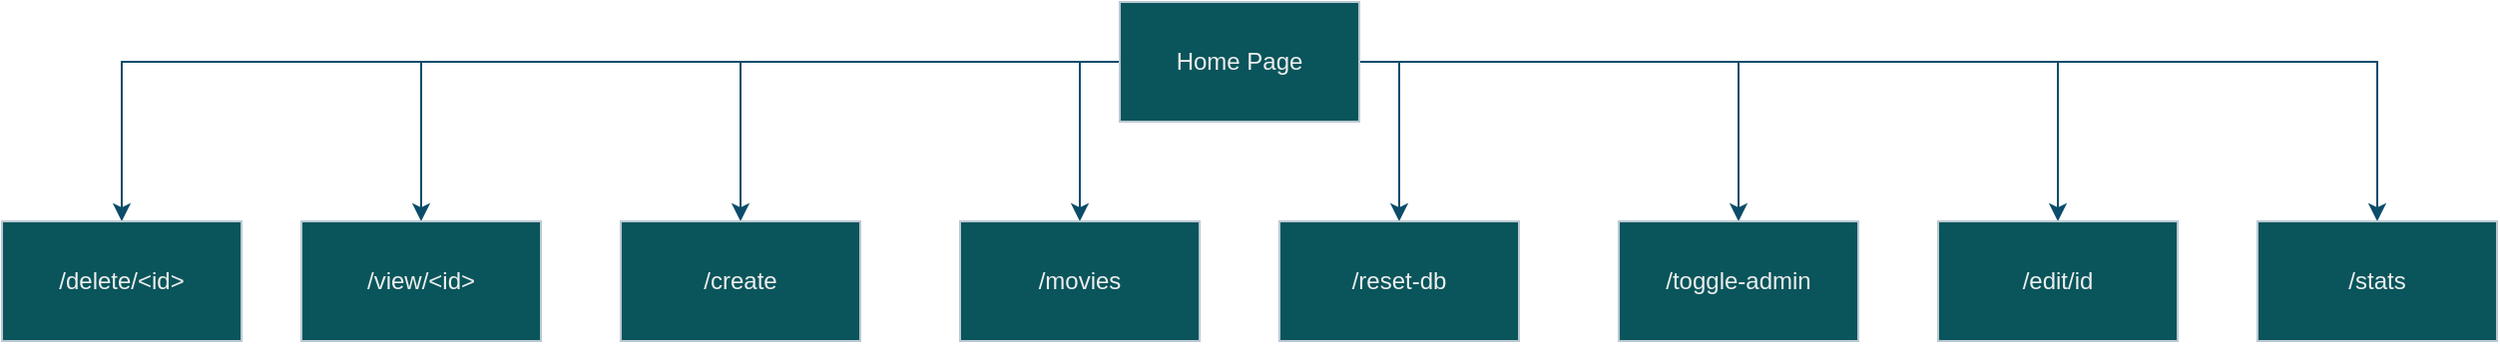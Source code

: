 <mxfile version="22.1.1" type="device">
  <diagram id="C5RBs43oDa-KdzZeNtuy" name="Page-1">
    <mxGraphModel dx="2140" dy="653" grid="1" gridSize="10" guides="1" tooltips="1" connect="1" arrows="1" fold="1" page="1" pageScale="1" pageWidth="827" pageHeight="1169" math="0" shadow="0">
      <root>
        <mxCell id="WIyWlLk6GJQsqaUBKTNV-0" />
        <mxCell id="WIyWlLk6GJQsqaUBKTNV-1" parent="WIyWlLk6GJQsqaUBKTNV-0" />
        <mxCell id="3tlzvKKMJneDVzYqnnuB-3" value="" style="edgeStyle=orthogonalEdgeStyle;rounded=0;orthogonalLoop=1;jettySize=auto;html=1;labelBackgroundColor=none;strokeColor=#0B4D6A;fontColor=default;" parent="WIyWlLk6GJQsqaUBKTNV-1" source="3tlzvKKMJneDVzYqnnuB-0" target="3tlzvKKMJneDVzYqnnuB-2" edge="1">
          <mxGeometry relative="1" as="geometry">
            <Array as="points">
              <mxPoint x="410" y="130" />
            </Array>
          </mxGeometry>
        </mxCell>
        <mxCell id="3tlzvKKMJneDVzYqnnuB-5" value="" style="edgeStyle=orthogonalEdgeStyle;rounded=0;orthogonalLoop=1;jettySize=auto;html=1;labelBackgroundColor=none;strokeColor=#0B4D6A;fontColor=default;" parent="WIyWlLk6GJQsqaUBKTNV-1" source="3tlzvKKMJneDVzYqnnuB-0" target="3tlzvKKMJneDVzYqnnuB-4" edge="1">
          <mxGeometry relative="1" as="geometry" />
        </mxCell>
        <mxCell id="3tlzvKKMJneDVzYqnnuB-7" value="" style="edgeStyle=orthogonalEdgeStyle;rounded=0;orthogonalLoop=1;jettySize=auto;html=1;labelBackgroundColor=none;strokeColor=#0B4D6A;fontColor=default;" parent="WIyWlLk6GJQsqaUBKTNV-1" source="3tlzvKKMJneDVzYqnnuB-0" target="3tlzvKKMJneDVzYqnnuB-6" edge="1">
          <mxGeometry relative="1" as="geometry">
            <Array as="points">
              <mxPoint x="570" y="130" />
            </Array>
          </mxGeometry>
        </mxCell>
        <mxCell id="3tlzvKKMJneDVzYqnnuB-8" style="edgeStyle=orthogonalEdgeStyle;rounded=0;orthogonalLoop=1;jettySize=auto;html=1;entryX=0.5;entryY=0;entryDx=0;entryDy=0;labelBackgroundColor=none;strokeColor=#0B4D6A;fontColor=default;" parent="WIyWlLk6GJQsqaUBKTNV-1" source="3tlzvKKMJneDVzYqnnuB-0" target="3tlzvKKMJneDVzYqnnuB-9" edge="1">
          <mxGeometry relative="1" as="geometry">
            <mxPoint x="750" y="100" as="targetPoint" />
          </mxGeometry>
        </mxCell>
        <mxCell id="3tlzvKKMJneDVzYqnnuB-11" style="edgeStyle=orthogonalEdgeStyle;rounded=0;orthogonalLoop=1;jettySize=auto;html=1;entryX=0.5;entryY=0;entryDx=0;entryDy=0;labelBackgroundColor=none;strokeColor=#0B4D6A;fontColor=default;" parent="WIyWlLk6GJQsqaUBKTNV-1" source="3tlzvKKMJneDVzYqnnuB-0" target="3tlzvKKMJneDVzYqnnuB-10" edge="1">
          <mxGeometry relative="1" as="geometry" />
        </mxCell>
        <mxCell id="3tlzvKKMJneDVzYqnnuB-12" style="edgeStyle=orthogonalEdgeStyle;rounded=0;orthogonalLoop=1;jettySize=auto;html=1;entryX=0.5;entryY=0;entryDx=0;entryDy=0;labelBackgroundColor=none;strokeColor=#0B4D6A;fontColor=default;" parent="WIyWlLk6GJQsqaUBKTNV-1" source="3tlzvKKMJneDVzYqnnuB-0" target="3tlzvKKMJneDVzYqnnuB-13" edge="1">
          <mxGeometry relative="1" as="geometry">
            <mxPoint x="900" y="200" as="targetPoint" />
          </mxGeometry>
        </mxCell>
        <mxCell id="3tlzvKKMJneDVzYqnnuB-14" style="edgeStyle=orthogonalEdgeStyle;rounded=0;orthogonalLoop=1;jettySize=auto;html=1;entryX=0.5;entryY=0;entryDx=0;entryDy=0;labelBackgroundColor=none;strokeColor=#0B4D6A;fontColor=default;" parent="WIyWlLk6GJQsqaUBKTNV-1" source="3tlzvKKMJneDVzYqnnuB-0" target="3tlzvKKMJneDVzYqnnuB-15" edge="1">
          <mxGeometry relative="1" as="geometry">
            <mxPoint x="-60" y="100" as="targetPoint" />
          </mxGeometry>
        </mxCell>
        <mxCell id="3tlzvKKMJneDVzYqnnuB-16" style="edgeStyle=orthogonalEdgeStyle;rounded=0;orthogonalLoop=1;jettySize=auto;html=1;entryX=0.5;entryY=0;entryDx=0;entryDy=0;labelBackgroundColor=none;strokeColor=#0B4D6A;fontColor=default;" parent="WIyWlLk6GJQsqaUBKTNV-1" source="3tlzvKKMJneDVzYqnnuB-0" target="3tlzvKKMJneDVzYqnnuB-17" edge="1">
          <mxGeometry relative="1" as="geometry">
            <mxPoint x="1030" y="100" as="targetPoint" />
          </mxGeometry>
        </mxCell>
        <mxCell id="3tlzvKKMJneDVzYqnnuB-0" value="Home Page" style="rounded=0;whiteSpace=wrap;html=1;fillColor=#09555B;strokeColor=#BAC8D3;labelBackgroundColor=none;fontColor=#EEEEEE;" parent="WIyWlLk6GJQsqaUBKTNV-1" vertex="1">
          <mxGeometry x="430" y="100" width="120" height="60" as="geometry" />
        </mxCell>
        <mxCell id="3tlzvKKMJneDVzYqnnuB-2" value="/movies" style="whiteSpace=wrap;html=1;rounded=0;fillColor=#09555B;strokeColor=#BAC8D3;labelBackgroundColor=none;fontColor=#EEEEEE;" parent="WIyWlLk6GJQsqaUBKTNV-1" vertex="1">
          <mxGeometry x="350" y="210" width="120" height="60" as="geometry" />
        </mxCell>
        <mxCell id="3tlzvKKMJneDVzYqnnuB-4" value="/create" style="whiteSpace=wrap;html=1;rounded=0;fillColor=#09555B;strokeColor=#BAC8D3;labelBackgroundColor=none;fontColor=#EEEEEE;" parent="WIyWlLk6GJQsqaUBKTNV-1" vertex="1">
          <mxGeometry x="180" y="210" width="120" height="60" as="geometry" />
        </mxCell>
        <mxCell id="3tlzvKKMJneDVzYqnnuB-6" value="/reset-db" style="whiteSpace=wrap;html=1;rounded=0;fillColor=#09555B;strokeColor=#BAC8D3;labelBackgroundColor=none;fontColor=#EEEEEE;" parent="WIyWlLk6GJQsqaUBKTNV-1" vertex="1">
          <mxGeometry x="510" y="210" width="120" height="60" as="geometry" />
        </mxCell>
        <mxCell id="3tlzvKKMJneDVzYqnnuB-9" value="/toggle-admin" style="whiteSpace=wrap;html=1;rounded=0;fillColor=#09555B;strokeColor=#BAC8D3;labelBackgroundColor=none;fontColor=#EEEEEE;" parent="WIyWlLk6GJQsqaUBKTNV-1" vertex="1">
          <mxGeometry x="680" y="210" width="120" height="60" as="geometry" />
        </mxCell>
        <mxCell id="3tlzvKKMJneDVzYqnnuB-10" value="/view/&amp;lt;id&amp;gt;" style="whiteSpace=wrap;html=1;rounded=0;fillColor=#09555B;strokeColor=#BAC8D3;labelBackgroundColor=none;fontColor=#EEEEEE;" parent="WIyWlLk6GJQsqaUBKTNV-1" vertex="1">
          <mxGeometry x="20" y="210" width="120" height="60" as="geometry" />
        </mxCell>
        <mxCell id="3tlzvKKMJneDVzYqnnuB-13" value="/edit/id" style="whiteSpace=wrap;html=1;rounded=0;fillColor=#09555B;strokeColor=#BAC8D3;labelBackgroundColor=none;fontColor=#EEEEEE;" parent="WIyWlLk6GJQsqaUBKTNV-1" vertex="1">
          <mxGeometry x="840" y="210" width="120" height="60" as="geometry" />
        </mxCell>
        <mxCell id="3tlzvKKMJneDVzYqnnuB-15" value="/delete/&amp;lt;id&amp;gt;" style="whiteSpace=wrap;html=1;rounded=0;fillColor=#09555B;strokeColor=#BAC8D3;labelBackgroundColor=none;fontColor=#EEEEEE;" parent="WIyWlLk6GJQsqaUBKTNV-1" vertex="1">
          <mxGeometry x="-130" y="210" width="120" height="60" as="geometry" />
        </mxCell>
        <mxCell id="3tlzvKKMJneDVzYqnnuB-17" value="/stats" style="whiteSpace=wrap;html=1;rounded=0;fillColor=#09555B;strokeColor=#BAC8D3;labelBackgroundColor=none;fontColor=#EEEEEE;" parent="WIyWlLk6GJQsqaUBKTNV-1" vertex="1">
          <mxGeometry x="1000" y="210" width="120" height="60" as="geometry" />
        </mxCell>
      </root>
    </mxGraphModel>
  </diagram>
</mxfile>
